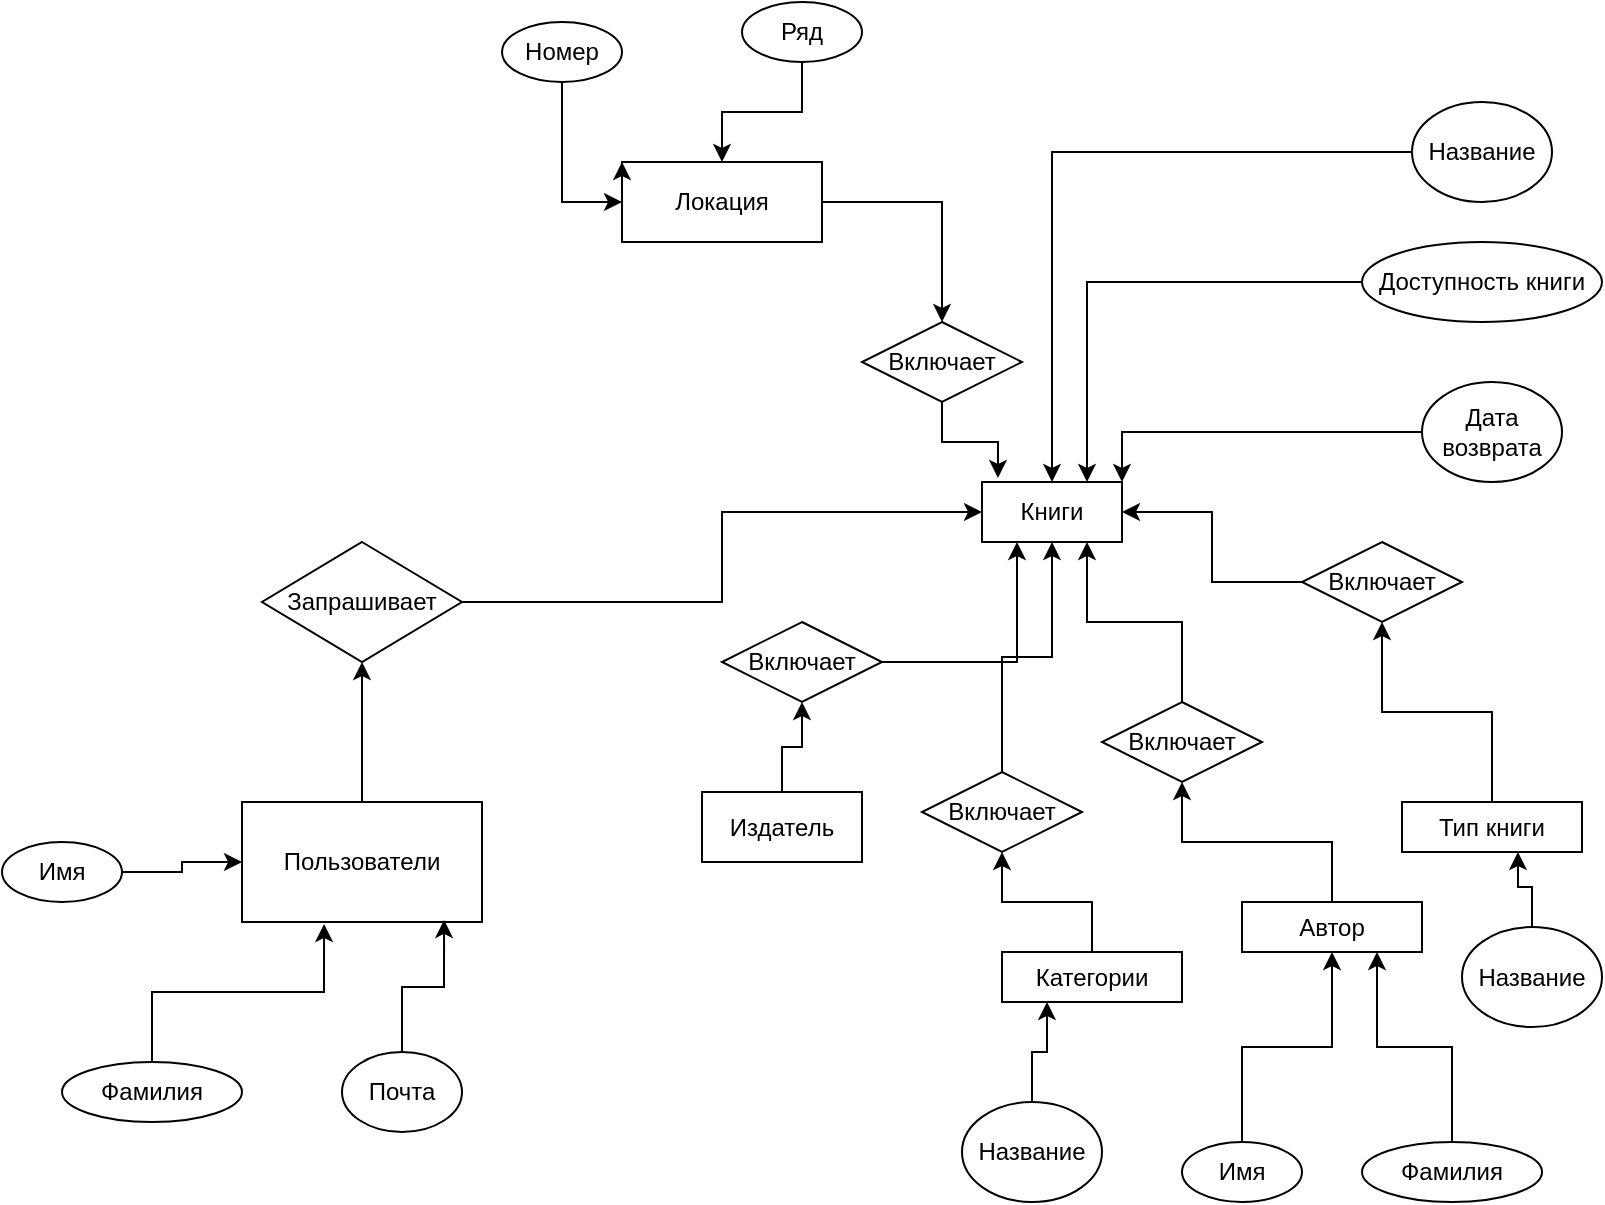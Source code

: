 <mxfile version="14.0.0" type="github">
  <diagram id="l3JJTQxZSckO6577EaDO" name="Page-1">
    <mxGraphModel dx="1422" dy="791" grid="1" gridSize="10" guides="1" tooltips="1" connect="1" arrows="1" fold="1" page="1" pageScale="1" pageWidth="827" pageHeight="1169" math="0" shadow="0">
      <root>
        <mxCell id="0" />
        <mxCell id="1" parent="0" />
        <mxCell id="0bjM78PT32i9VQrctK_N-57" style="edgeStyle=orthogonalEdgeStyle;rounded=0;orthogonalLoop=1;jettySize=auto;html=1;" edge="1" parent="1" source="0bjM78PT32i9VQrctK_N-1" target="0bjM78PT32i9VQrctK_N-3">
          <mxGeometry relative="1" as="geometry" />
        </mxCell>
        <mxCell id="0bjM78PT32i9VQrctK_N-1" value="Пользователи" style="rounded=0;whiteSpace=wrap;html=1;" vertex="1" parent="1">
          <mxGeometry x="140" y="550" width="120" height="60" as="geometry" />
        </mxCell>
        <mxCell id="0bjM78PT32i9VQrctK_N-58" style="edgeStyle=orthogonalEdgeStyle;rounded=0;orthogonalLoop=1;jettySize=auto;html=1;" edge="1" parent="1" source="0bjM78PT32i9VQrctK_N-3" target="0bjM78PT32i9VQrctK_N-4">
          <mxGeometry relative="1" as="geometry" />
        </mxCell>
        <mxCell id="0bjM78PT32i9VQrctK_N-3" value="Запрашивает" style="rhombus;whiteSpace=wrap;html=1;" vertex="1" parent="1">
          <mxGeometry x="150" y="420" width="100" height="60" as="geometry" />
        </mxCell>
        <mxCell id="0bjM78PT32i9VQrctK_N-4" value="Книги" style="rounded=0;whiteSpace=wrap;html=1;" vertex="1" parent="1">
          <mxGeometry x="510" y="390" width="70" height="30" as="geometry" />
        </mxCell>
        <mxCell id="0bjM78PT32i9VQrctK_N-20" style="edgeStyle=orthogonalEdgeStyle;rounded=0;orthogonalLoop=1;jettySize=auto;html=1;" edge="1" parent="1" source="0bjM78PT32i9VQrctK_N-5" target="0bjM78PT32i9VQrctK_N-14">
          <mxGeometry relative="1" as="geometry" />
        </mxCell>
        <mxCell id="0bjM78PT32i9VQrctK_N-5" value="Категории" style="rounded=0;whiteSpace=wrap;html=1;" vertex="1" parent="1">
          <mxGeometry x="520" y="625" width="90" height="25" as="geometry" />
        </mxCell>
        <mxCell id="0bjM78PT32i9VQrctK_N-19" style="edgeStyle=orthogonalEdgeStyle;rounded=0;orthogonalLoop=1;jettySize=auto;html=1;entryX=0.75;entryY=1;entryDx=0;entryDy=0;" edge="1" parent="1" source="0bjM78PT32i9VQrctK_N-7" target="0bjM78PT32i9VQrctK_N-4">
          <mxGeometry relative="1" as="geometry" />
        </mxCell>
        <mxCell id="0bjM78PT32i9VQrctK_N-7" value="Включает" style="rhombus;whiteSpace=wrap;html=1;" vertex="1" parent="1">
          <mxGeometry x="570" y="500" width="80" height="40" as="geometry" />
        </mxCell>
        <mxCell id="0bjM78PT32i9VQrctK_N-23" style="edgeStyle=orthogonalEdgeStyle;rounded=0;orthogonalLoop=1;jettySize=auto;html=1;entryX=0.5;entryY=0;entryDx=0;entryDy=0;" edge="1" parent="1" source="0bjM78PT32i9VQrctK_N-8" target="0bjM78PT32i9VQrctK_N-4">
          <mxGeometry relative="1" as="geometry" />
        </mxCell>
        <mxCell id="0bjM78PT32i9VQrctK_N-8" value="Название" style="ellipse;whiteSpace=wrap;html=1;" vertex="1" parent="1">
          <mxGeometry x="725" y="200" width="70" height="50" as="geometry" />
        </mxCell>
        <mxCell id="0bjM78PT32i9VQrctK_N-22" style="edgeStyle=orthogonalEdgeStyle;rounded=0;orthogonalLoop=1;jettySize=auto;html=1;entryX=1;entryY=0;entryDx=0;entryDy=0;" edge="1" parent="1" source="0bjM78PT32i9VQrctK_N-9" target="0bjM78PT32i9VQrctK_N-4">
          <mxGeometry relative="1" as="geometry" />
        </mxCell>
        <mxCell id="0bjM78PT32i9VQrctK_N-9" value="Дата возврата" style="ellipse;whiteSpace=wrap;html=1;" vertex="1" parent="1">
          <mxGeometry x="730" y="340" width="70" height="50" as="geometry" />
        </mxCell>
        <mxCell id="0bjM78PT32i9VQrctK_N-18" style="edgeStyle=orthogonalEdgeStyle;rounded=0;orthogonalLoop=1;jettySize=auto;html=1;entryX=0.5;entryY=1;entryDx=0;entryDy=0;" edge="1" parent="1" source="0bjM78PT32i9VQrctK_N-10" target="0bjM78PT32i9VQrctK_N-7">
          <mxGeometry relative="1" as="geometry" />
        </mxCell>
        <mxCell id="0bjM78PT32i9VQrctK_N-10" value="Автор" style="rounded=0;whiteSpace=wrap;html=1;" vertex="1" parent="1">
          <mxGeometry x="640" y="600" width="90" height="25" as="geometry" />
        </mxCell>
        <mxCell id="0bjM78PT32i9VQrctK_N-16" style="edgeStyle=orthogonalEdgeStyle;rounded=0;orthogonalLoop=1;jettySize=auto;html=1;" edge="1" parent="1" source="0bjM78PT32i9VQrctK_N-11" target="0bjM78PT32i9VQrctK_N-13">
          <mxGeometry relative="1" as="geometry" />
        </mxCell>
        <mxCell id="0bjM78PT32i9VQrctK_N-11" value="Тип книги" style="rounded=0;whiteSpace=wrap;html=1;" vertex="1" parent="1">
          <mxGeometry x="720" y="550" width="90" height="25" as="geometry" />
        </mxCell>
        <mxCell id="0bjM78PT32i9VQrctK_N-17" style="edgeStyle=orthogonalEdgeStyle;rounded=0;orthogonalLoop=1;jettySize=auto;html=1;" edge="1" parent="1" source="0bjM78PT32i9VQrctK_N-13" target="0bjM78PT32i9VQrctK_N-4">
          <mxGeometry relative="1" as="geometry" />
        </mxCell>
        <mxCell id="0bjM78PT32i9VQrctK_N-13" value="Включает" style="rhombus;whiteSpace=wrap;html=1;" vertex="1" parent="1">
          <mxGeometry x="670" y="420" width="80" height="40" as="geometry" />
        </mxCell>
        <mxCell id="0bjM78PT32i9VQrctK_N-21" style="edgeStyle=orthogonalEdgeStyle;rounded=0;orthogonalLoop=1;jettySize=auto;html=1;entryX=0.5;entryY=1;entryDx=0;entryDy=0;" edge="1" parent="1" source="0bjM78PT32i9VQrctK_N-14" target="0bjM78PT32i9VQrctK_N-4">
          <mxGeometry relative="1" as="geometry" />
        </mxCell>
        <mxCell id="0bjM78PT32i9VQrctK_N-14" value="Включает" style="rhombus;whiteSpace=wrap;html=1;" vertex="1" parent="1">
          <mxGeometry x="480" y="535" width="80" height="40" as="geometry" />
        </mxCell>
        <mxCell id="0bjM78PT32i9VQrctK_N-26" style="edgeStyle=orthogonalEdgeStyle;rounded=0;orthogonalLoop=1;jettySize=auto;html=1;entryX=0.75;entryY=0;entryDx=0;entryDy=0;" edge="1" parent="1" source="0bjM78PT32i9VQrctK_N-25" target="0bjM78PT32i9VQrctK_N-4">
          <mxGeometry relative="1" as="geometry" />
        </mxCell>
        <mxCell id="0bjM78PT32i9VQrctK_N-25" value="Доступность книги" style="ellipse;whiteSpace=wrap;html=1;" vertex="1" parent="1">
          <mxGeometry x="700" y="270" width="120" height="40" as="geometry" />
        </mxCell>
        <mxCell id="0bjM78PT32i9VQrctK_N-30" style="edgeStyle=orthogonalEdgeStyle;rounded=0;orthogonalLoop=1;jettySize=auto;html=1;entryX=0.25;entryY=1;entryDx=0;entryDy=0;" edge="1" parent="1" source="0bjM78PT32i9VQrctK_N-29" target="0bjM78PT32i9VQrctK_N-5">
          <mxGeometry relative="1" as="geometry" />
        </mxCell>
        <mxCell id="0bjM78PT32i9VQrctK_N-29" value="Название" style="ellipse;whiteSpace=wrap;html=1;" vertex="1" parent="1">
          <mxGeometry x="500" y="700" width="70" height="50" as="geometry" />
        </mxCell>
        <mxCell id="0bjM78PT32i9VQrctK_N-33" style="edgeStyle=orthogonalEdgeStyle;rounded=0;orthogonalLoop=1;jettySize=auto;html=1;" edge="1" parent="1" source="0bjM78PT32i9VQrctK_N-31" target="0bjM78PT32i9VQrctK_N-10">
          <mxGeometry relative="1" as="geometry" />
        </mxCell>
        <mxCell id="0bjM78PT32i9VQrctK_N-31" value="Имя" style="ellipse;whiteSpace=wrap;html=1;" vertex="1" parent="1">
          <mxGeometry x="610" y="720" width="60" height="30" as="geometry" />
        </mxCell>
        <mxCell id="0bjM78PT32i9VQrctK_N-34" style="edgeStyle=orthogonalEdgeStyle;rounded=0;orthogonalLoop=1;jettySize=auto;html=1;entryX=0.75;entryY=1;entryDx=0;entryDy=0;" edge="1" parent="1" source="0bjM78PT32i9VQrctK_N-32" target="0bjM78PT32i9VQrctK_N-10">
          <mxGeometry relative="1" as="geometry" />
        </mxCell>
        <mxCell id="0bjM78PT32i9VQrctK_N-32" value="Фамилия" style="ellipse;whiteSpace=wrap;html=1;" vertex="1" parent="1">
          <mxGeometry x="700" y="720" width="90" height="30" as="geometry" />
        </mxCell>
        <mxCell id="0bjM78PT32i9VQrctK_N-36" style="edgeStyle=orthogonalEdgeStyle;rounded=0;orthogonalLoop=1;jettySize=auto;html=1;entryX=0.644;entryY=1;entryDx=0;entryDy=0;entryPerimeter=0;" edge="1" parent="1" source="0bjM78PT32i9VQrctK_N-35" target="0bjM78PT32i9VQrctK_N-11">
          <mxGeometry relative="1" as="geometry">
            <mxPoint x="788" y="575" as="targetPoint" />
          </mxGeometry>
        </mxCell>
        <mxCell id="0bjM78PT32i9VQrctK_N-35" value="Название" style="ellipse;whiteSpace=wrap;html=1;" vertex="1" parent="1">
          <mxGeometry x="750" y="612.5" width="70" height="50" as="geometry" />
        </mxCell>
        <mxCell id="0bjM78PT32i9VQrctK_N-42" style="edgeStyle=orthogonalEdgeStyle;rounded=0;orthogonalLoop=1;jettySize=auto;html=1;" edge="1" parent="1" source="0bjM78PT32i9VQrctK_N-37" target="0bjM78PT32i9VQrctK_N-1">
          <mxGeometry relative="1" as="geometry" />
        </mxCell>
        <mxCell id="0bjM78PT32i9VQrctK_N-37" value="Имя" style="ellipse;whiteSpace=wrap;html=1;" vertex="1" parent="1">
          <mxGeometry x="20" y="570" width="60" height="30" as="geometry" />
        </mxCell>
        <mxCell id="0bjM78PT32i9VQrctK_N-41" style="edgeStyle=orthogonalEdgeStyle;rounded=0;orthogonalLoop=1;jettySize=auto;html=1;entryX=0.342;entryY=1.017;entryDx=0;entryDy=0;entryPerimeter=0;" edge="1" parent="1" source="0bjM78PT32i9VQrctK_N-38" target="0bjM78PT32i9VQrctK_N-1">
          <mxGeometry relative="1" as="geometry" />
        </mxCell>
        <mxCell id="0bjM78PT32i9VQrctK_N-38" value="Фамилия" style="ellipse;whiteSpace=wrap;html=1;" vertex="1" parent="1">
          <mxGeometry x="50" y="680" width="90" height="30" as="geometry" />
        </mxCell>
        <mxCell id="0bjM78PT32i9VQrctK_N-40" style="edgeStyle=orthogonalEdgeStyle;rounded=0;orthogonalLoop=1;jettySize=auto;html=1;entryX=0.842;entryY=0.983;entryDx=0;entryDy=0;entryPerimeter=0;" edge="1" parent="1" source="0bjM78PT32i9VQrctK_N-39" target="0bjM78PT32i9VQrctK_N-1">
          <mxGeometry relative="1" as="geometry" />
        </mxCell>
        <mxCell id="0bjM78PT32i9VQrctK_N-39" value="Почта" style="ellipse;whiteSpace=wrap;html=1;" vertex="1" parent="1">
          <mxGeometry x="190" y="675" width="60" height="40" as="geometry" />
        </mxCell>
        <mxCell id="0bjM78PT32i9VQrctK_N-49" style="edgeStyle=orthogonalEdgeStyle;rounded=0;orthogonalLoop=1;jettySize=auto;html=1;entryX=0.5;entryY=0;entryDx=0;entryDy=0;" edge="1" parent="1" source="0bjM78PT32i9VQrctK_N-43" target="0bjM78PT32i9VQrctK_N-51">
          <mxGeometry relative="1" as="geometry">
            <mxPoint x="520" y="300" as="targetPoint" />
          </mxGeometry>
        </mxCell>
        <mxCell id="0bjM78PT32i9VQrctK_N-43" value="Локация" style="rounded=0;whiteSpace=wrap;html=1;" vertex="1" parent="1">
          <mxGeometry x="330" y="230" width="100" height="40" as="geometry" />
        </mxCell>
        <mxCell id="0bjM78PT32i9VQrctK_N-47" style="edgeStyle=orthogonalEdgeStyle;rounded=0;orthogonalLoop=1;jettySize=auto;html=1;entryX=0;entryY=0.5;entryDx=0;entryDy=0;" edge="1" parent="1" source="0bjM78PT32i9VQrctK_N-44" target="0bjM78PT32i9VQrctK_N-43">
          <mxGeometry relative="1" as="geometry" />
        </mxCell>
        <mxCell id="0bjM78PT32i9VQrctK_N-44" value="Номер" style="ellipse;whiteSpace=wrap;html=1;" vertex="1" parent="1">
          <mxGeometry x="270" y="160" width="60" height="30" as="geometry" />
        </mxCell>
        <mxCell id="0bjM78PT32i9VQrctK_N-45" style="edgeStyle=orthogonalEdgeStyle;rounded=0;orthogonalLoop=1;jettySize=auto;html=1;exitX=0;exitY=0.25;exitDx=0;exitDy=0;entryX=0;entryY=0;entryDx=0;entryDy=0;" edge="1" parent="1" source="0bjM78PT32i9VQrctK_N-43" target="0bjM78PT32i9VQrctK_N-43">
          <mxGeometry relative="1" as="geometry" />
        </mxCell>
        <mxCell id="0bjM78PT32i9VQrctK_N-48" style="edgeStyle=orthogonalEdgeStyle;rounded=0;orthogonalLoop=1;jettySize=auto;html=1;" edge="1" parent="1" source="0bjM78PT32i9VQrctK_N-46" target="0bjM78PT32i9VQrctK_N-43">
          <mxGeometry relative="1" as="geometry" />
        </mxCell>
        <mxCell id="0bjM78PT32i9VQrctK_N-46" value="Ряд" style="ellipse;whiteSpace=wrap;html=1;" vertex="1" parent="1">
          <mxGeometry x="390" y="150" width="60" height="30" as="geometry" />
        </mxCell>
        <mxCell id="0bjM78PT32i9VQrctK_N-52" style="edgeStyle=orthogonalEdgeStyle;rounded=0;orthogonalLoop=1;jettySize=auto;html=1;entryX=0.114;entryY=-0.067;entryDx=0;entryDy=0;entryPerimeter=0;" edge="1" parent="1" source="0bjM78PT32i9VQrctK_N-51" target="0bjM78PT32i9VQrctK_N-4">
          <mxGeometry relative="1" as="geometry" />
        </mxCell>
        <mxCell id="0bjM78PT32i9VQrctK_N-51" value="Включает" style="rhombus;whiteSpace=wrap;html=1;" vertex="1" parent="1">
          <mxGeometry x="450" y="310" width="80" height="40" as="geometry" />
        </mxCell>
        <mxCell id="0bjM78PT32i9VQrctK_N-55" style="edgeStyle=orthogonalEdgeStyle;rounded=0;orthogonalLoop=1;jettySize=auto;html=1;" edge="1" parent="1" source="0bjM78PT32i9VQrctK_N-53" target="0bjM78PT32i9VQrctK_N-54">
          <mxGeometry relative="1" as="geometry" />
        </mxCell>
        <mxCell id="0bjM78PT32i9VQrctK_N-53" value="Издатель" style="rounded=0;whiteSpace=wrap;html=1;" vertex="1" parent="1">
          <mxGeometry x="370" y="545" width="80" height="35" as="geometry" />
        </mxCell>
        <mxCell id="0bjM78PT32i9VQrctK_N-56" style="edgeStyle=orthogonalEdgeStyle;rounded=0;orthogonalLoop=1;jettySize=auto;html=1;entryX=0.25;entryY=1;entryDx=0;entryDy=0;" edge="1" parent="1" source="0bjM78PT32i9VQrctK_N-54" target="0bjM78PT32i9VQrctK_N-4">
          <mxGeometry relative="1" as="geometry" />
        </mxCell>
        <mxCell id="0bjM78PT32i9VQrctK_N-54" value="Включает" style="rhombus;whiteSpace=wrap;html=1;" vertex="1" parent="1">
          <mxGeometry x="380" y="460" width="80" height="40" as="geometry" />
        </mxCell>
      </root>
    </mxGraphModel>
  </diagram>
</mxfile>

